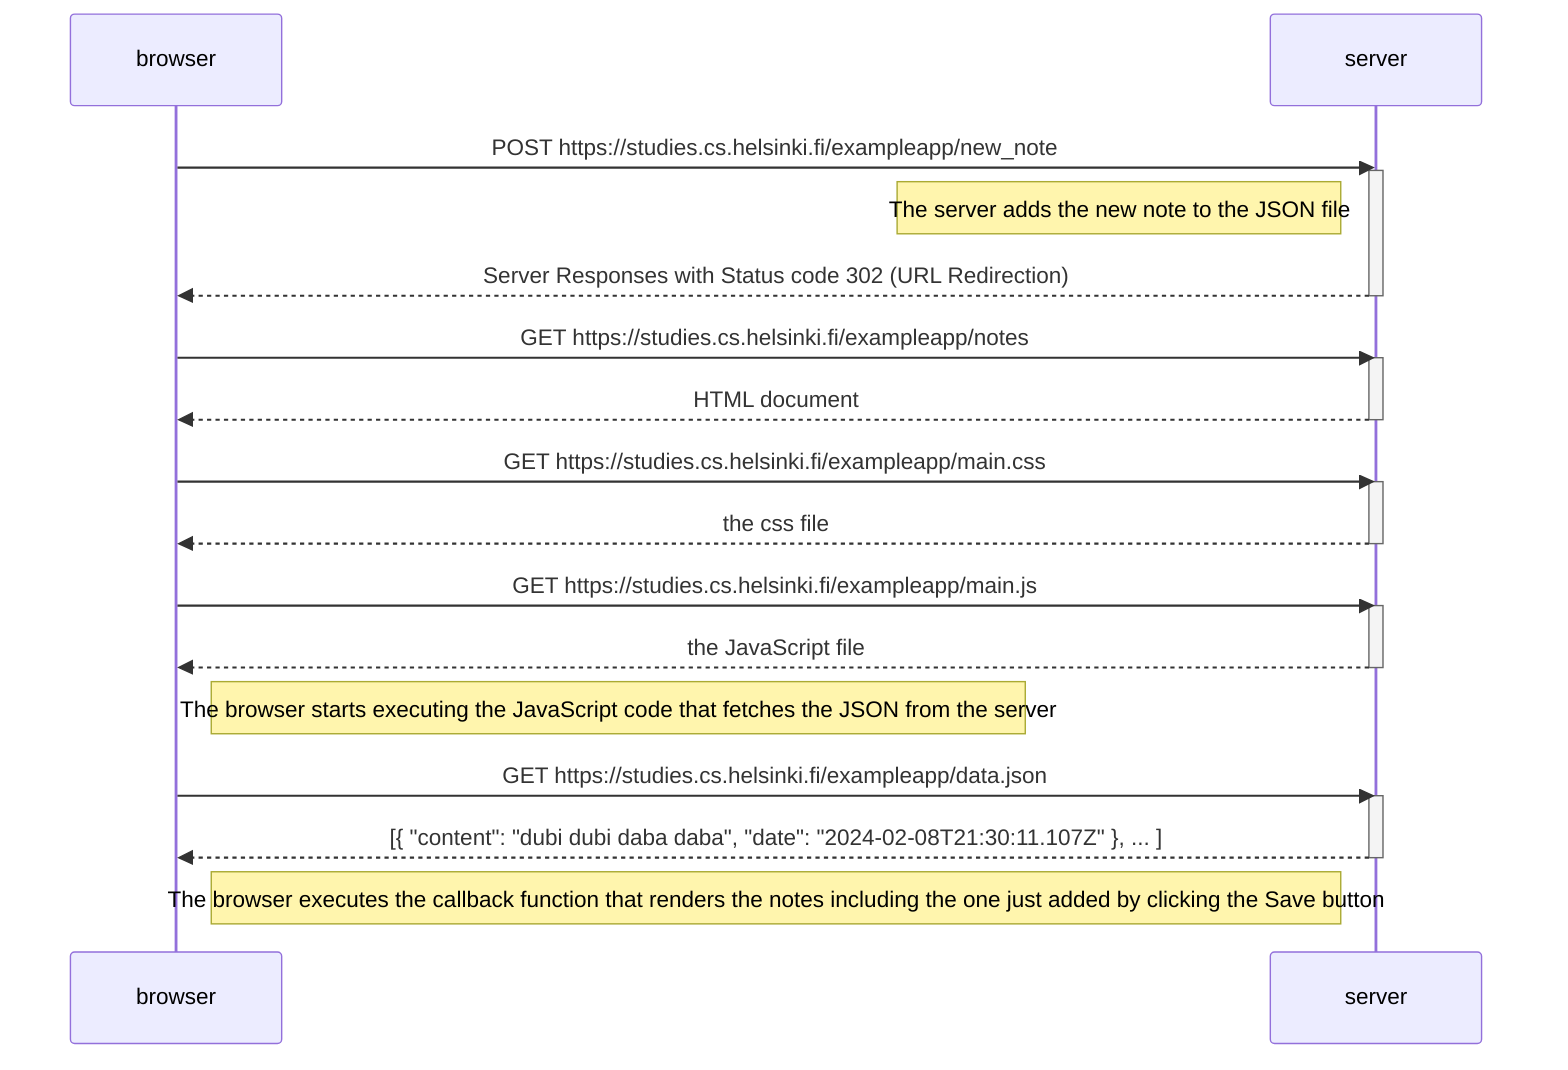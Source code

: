 sequenceDiagram
    participant browser
    participant server

    browser->>server: POST https://studies.cs.helsinki.fi/exampleapp/new_note
    activate server

    Note left of server: The server adds the new note to the JSON file 

    server-->>browser: Server Responses with Status code 302 (URL Redirection)
    deactivate server

    browser->>server: GET https://studies.cs.helsinki.fi/exampleapp/notes
    activate server
    server-->>browser: HTML document
    deactivate server

    browser->>server: GET https://studies.cs.helsinki.fi/exampleapp/main.css
    activate server
    server-->>browser: the css file
    deactivate server

    browser->>server: GET https://studies.cs.helsinki.fi/exampleapp/main.js
    activate server
    server-->>browser: the JavaScript file
    deactivate server

    Note right of browser: The browser starts executing the JavaScript code that fetches the JSON from the server

    browser->>server: GET https://studies.cs.helsinki.fi/exampleapp/data.json
    activate server
    server-->>browser: [{ "content": "dubi dubi daba daba", "date": "2024-02-08T21:30:11.107Z" }, ... ]
    deactivate server

    Note right of browser: The browser executes the callback function that renders the notes including the one just added by clicking the Save button